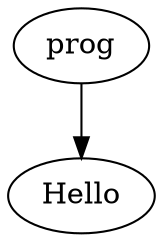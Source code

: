 digraph {
	135831031449872 [label=prog]
	135831035625328 [label=Hello]
	135831031449872 -> 135831035625328
}
